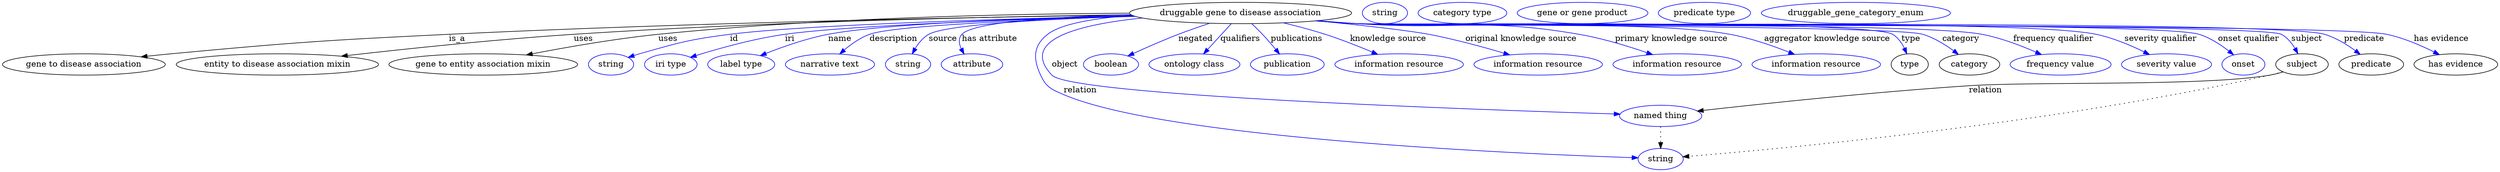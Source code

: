 digraph {
	graph [bb="0,0,3428.8,283"];
	node [label="\N"];
	"druggable gene to disease association"	[height=0.5,
		label="druggable gene to disease association",
		pos="1698.9,265",
		width=3.9899];
	"gene to disease association"	[height=0.5,
		pos="105.94,178",
		width=2.9428];
	"druggable gene to disease association" -> "gene to disease association"	[label=is_a,
		lp="606.94,221.5",
		pos="e,181.02,190.75 1556.9,262.04 1346.8,258.55 940.66,249.62 595.94,229 428.93,219.01 387.1,215.58 220.94,196 211.24,194.86 201.11,\
193.54 191.04,192.15"];
	"entity to disease association mixin"	[height=0.5,
		pos="362.94,178",
		width=3.683];
	"druggable gene to disease association" -> "entity to disease association mixin"	[label=uses,
		lp="777.94,221.5",
		pos="e,448.41,191.77 1556.5,262.46 1373.3,259.6 1045.5,251.54 765.94,229 660.47,220.49 540.16,204.78 458.65,193.23"];
	"gene to entity association mixin"	[height=0.5,
		pos="637.94,178",
		width=3.4483];
	"druggable gene to disease association" -> "gene to entity association mixin"	[label=uses,
		lp="892.94,221.5",
		pos="e,696.92,193.9 1555,264.79 1391.2,264.08 1115.8,258 880.94,229 821.55,221.67 755.06,207.57 706.66,196.21"];
	id	[color=blue,
		height=0.5,
		label=string,
		pos="810.94,178",
		width=0.84854];
	"druggable gene to disease association" -> id	[color=blue,
		label=id,
		lp="986.44,221.5",
		pos="e,834.4,189.68 1559.7,260.52 1383.1,255.53 1088.6,245.13 980.94,229 921.99,220.17 907.43,215.05 850.94,196 848.56,195.2 846.13,194.32 \
843.69,193.39",
		style=solid];
	iri	[color=blue,
		height=0.5,
		label="iri type",
		pos="895.94,178",
		width=1.011];
	"druggable gene to disease association" -> iri	[color=blue,
		label=iri,
		lp="1065.4,221.5",
		pos="e,923.38,189.88 1560.6,260 1402,254.78 1151.9,244.46 1058.9,229 1014.6,221.63 965.55,205.42 932.94,193.45",
		style=solid];
	name	[color=blue,
		height=0.5,
		label="label type",
		pos="995.94,178",
		width=1.2638];
	"druggable gene to disease association" -> name	[color=blue,
		label=name,
		lp="1136.4,221.5",
		pos="e,1022.9,192.74 1559.5,260.66 1415.6,256.31 1201.3,247.02 1120.9,229 1089.9,222.05 1056.6,208.38 1032.2,197.09",
		style=solid];
	description	[color=blue,
		height=0.5,
		label="narrative text",
		pos="1116.9,178",
		width=1.6068];
	"druggable gene to disease association" -> description	[color=blue,
		label=description,
		lp="1210.4,221.5",
		pos="e,1132,195.41 1555.5,263.82 1426,261.93 1246,254.56 1179.9,229 1165,223.2 1150.7,212.52 1139.6,202.5",
		style=solid];
	source	[color=blue,
		height=0.5,
		label=string,
		pos="1222.9,178",
		width=0.84854];
	"druggable gene to disease association" -> source	[color=blue,
		label=source,
		lp="1278.9,221.5",
		pos="e,1230.8,195.5 1564,258.75 1445.2,253.23 1287.1,243.33 1260.9,229 1250.6,223.37 1242.3,213.64 1236.1,204.25",
		style=solid];
	"has attribute"	[color=blue,
		height=0.5,
		label=attribute,
		pos="1311.9,178",
		width=1.1193];
	"druggable gene to disease association" -> "has attribute"	[color=blue,
		label="has attribute",
		lp="1339.4,221.5",
		pos="e,1303.9,195.88 1559.4,260.63 1453.5,256.59 1323.2,247.83 1305.9,229 1300.2,222.76 1299.7,214.11 1301.2,205.74",
		style=solid];
	object	[color=blue,
		height=0.5,
		label="named thing",
		pos="2268.9,91",
		width=1.5346];
	"druggable gene to disease association" -> object	[color=blue,
		label=object,
		lp="1451.9,178",
		pos="e,2213.5,92.273 1583,254.31 1490.2,242.26 1383.4,215.96 1434.9,160 1486.7,103.88 2015.5,94.075 2203.2,92.362",
		style=solid];
	relation	[color=blue,
		height=0.5,
		label=string,
		pos="2268.9,18",
		width=0.84854];
	"druggable gene to disease association" -> relation	[color=blue,
		label=relation,
		lp="1448.9,134.5",
		pos="e,2238.2,18.646 1567,257.8 1512.4,252.96 1456.7,244.34 1434.9,229 1397.8,202.84 1393.2,156.35 1427.9,127 1550.7,23.129 2076.6,17.893 \
2228,18.587",
		style=solid];
	negated	[color=blue,
		height=0.5,
		label=boolean,
		pos="1515.9,178",
		width=1.0652];
	"druggable gene to disease association" -> negated	[color=blue,
		label=negated,
		lp="1637.4,221.5",
		pos="e,1540.8,191.99 1658.6,247.61 1645,241.9 1629.7,235.34 1615.9,229 1593.7,218.75 1569,206.44 1549.8,196.6",
		style=solid];
	qualifiers	[color=blue,
		height=0.5,
		label="ontology class",
		pos="1633.9,178",
		width=1.7151];
	"druggable gene to disease association" -> qualifiers	[color=blue,
		label=qualifiers,
		lp="1696.4,221.5",
		pos="e,1646.9,195.89 1685.8,246.8 1676.4,234.51 1663.6,217.77 1653.1,204.01",
		style=solid];
	publications	[color=blue,
		height=0.5,
		label=publication,
		pos="1763.9,178",
		width=1.3902];
	"druggable gene to disease association" -> publications	[color=blue,
		label=publications,
		lp="1770.4,221.5",
		pos="e,1751.3,195.69 1712.1,246.93 1716.5,241.23 1721.5,234.85 1725.9,229 1732.2,220.78 1739.1,211.77 1745.2,203.7",
		style=solid];
	"knowledge source"	[color=blue,
		height=0.5,
		label="information resource",
		pos="1916.9,178",
		width=2.3651];
	"druggable gene to disease association" -> "knowledge source"	[color=blue,
		label="knowledge source",
		lp="1891.4,221.5",
		pos="e,1884.9,194.9 1752.3,248.26 1770.2,242.62 1790.1,235.94 1807.9,229 1830.7,220.15 1855.5,208.9 1875.7,199.32",
		style=solid];
	"original knowledge source"	[color=blue,
		height=0.5,
		label="information resource",
		pos="2104.9,178",
		width=2.3651];
	"druggable gene to disease association" -> "original knowledge source"	[color=blue,
		label="original knowledge source",
		lp="2071.4,221.5",
		pos="e,2064,193.81 1804.7,252.76 1848.4,247.13 1899.4,239.29 1944.9,229 1982.1,220.61 2023.1,207.74 2054.2,197.15",
		style=solid];
	"primary knowledge source"	[color=blue,
		height=0.5,
		label="information resource",
		pos="2292.9,178",
		width=2.3651];
	"druggable gene to disease association" -> "primary knowledge source"	[color=blue,
		label="primary knowledge source",
		lp="2273.9,221.5",
		pos="e,2257,194.44 1799,252.07 1816.3,250.22 1834.1,248.45 1850.9,247 1982.7,235.65 2018.2,254.79 2147.9,229 2182.2,222.19 2219.3,209.25 \
2247.5,198.24",
		style=solid];
	"aggregator knowledge source"	[color=blue,
		height=0.5,
		label="information resource",
		pos="2480.9,178",
		width=2.3651];
	"druggable gene to disease association" -> "aggregator knowledge source"	[color=blue,
		label="aggregator knowledge source",
		lp="2482.9,221.5",
		pos="e,2449,194.72 1797.8,251.85 1815.5,249.99 1833.7,248.27 1850.9,247 1961.8,238.82 2242,251.26 2350.9,229 2381.7,222.71 2414.7,209.93 \
2439.8,198.86",
		style=solid];
	type	[height=0.5,
		pos="2610.9,178",
		width=0.75];
	"druggable gene to disease association" -> type	[color=blue,
		label=type,
		lp="2597.9,221.5",
		pos="e,2601.7,195.29 1796.9,251.78 1814.9,249.9 1833.5,248.2 1850.9,247 1890.6,244.29 2530.9,245.85 2566.9,229 2578.6,223.55 2588.5,213.38 \
2595.8,203.62",
		style=solid];
	category	[height=0.5,
		pos="2696.9,178",
		width=1.1374];
	"druggable gene to disease association" -> category	[color=blue,
		label=category,
		lp="2671.4,221.5",
		pos="e,2678.2,194.24 1796.9,251.76 1814.9,249.88 1833.5,248.18 1850.9,247 1935.5,241.28 2532.5,252.67 2613.9,229 2634.1,223.15 2654.3,\
211.16 2669.7,200.38",
		style=solid];
	"frequency qualifier"	[color=blue,
		height=0.5,
		label="frequency value",
		pos="2823.9,178",
		width=1.8776];
	"druggable gene to disease association" -> "frequency qualifier"	[color=blue,
		label="frequency qualifier",
		lp="2800.4,221.5",
		pos="e,2794.6,194.26 1796.5,251.77 1814.6,249.88 1833.3,248.17 1850.9,247 1945,240.76 2606.6,247.8 2698.9,229 2729.1,222.87 2761.2,209.83 \
2785.4,198.61",
		style=solid];
	"severity qualifier"	[color=blue,
		height=0.5,
		label="severity value",
		pos="2968.9,178",
		width=1.661];
	"druggable gene to disease association" -> "severity qualifier"	[color=blue,
		label="severity qualifier",
		lp="2946.9,221.5",
		pos="e,2942.6,194.29 1796.5,251.72 1814.6,249.84 1833.3,248.14 1850.9,247 1962.4,239.79 2746.9,253.07 2855.9,229 2883.1,223 2911.8,210.23 \
2933.5,199.1",
		style=solid];
	"onset qualifier"	[color=blue,
		height=0.5,
		label=onset,
		pos="3075.9,178",
		width=0.81243];
	"druggable gene to disease association" -> "onset qualifier"	[color=blue,
		label="onset qualifier",
		lp="3068.9,221.5",
		pos="e,3059.7,193.08 1796.1,251.73 1814.3,249.83 1833.2,248.13 1850.9,247 1914.5,242.96 2935.9,247.21 2996.9,229 3017,223.03 3036.8,210.42 \
3051.6,199.35",
		style=solid];
	subject	[height=0.5,
		pos="3158.9,178",
		width=0.99297];
	"druggable gene to disease association" -> subject	[color=blue,
		label=subject,
		lp="3153.4,221.5",
		pos="e,3148.8,195.36 1796.1,251.71 1814.3,249.81 1833.2,248.12 1850.9,247 1920.9,242.6 3047.8,257.27 3111.9,229 3124.2,223.59 3134.8,\
213.28 3142.8,203.42",
		style=solid];
	predicate	[height=0.5,
		pos="3255.9,178",
		width=1.1916];
	"druggable gene to disease association" -> predicate	[color=blue,
		label=predicate,
		lp="3234.9,221.5",
		pos="e,3237.9,194.53 1796.1,251.7 1814.3,249.8 1833.2,248.11 1850.9,247 1924.5,242.4 3106.3,249.99 3176.9,229 3196.2,223.28 3215.3,211.41 \
3229.9,200.67",
		style=solid];
	"has evidence"	[height=0.5,
		pos="3372.9,178",
		width=1.5526];
	"druggable gene to disease association" -> "has evidence"	[color=blue,
		label="has evidence",
		lp="3341.9,221.5",
		pos="e,3347.6,194.33 1796.1,251.69 1814.3,249.79 1833.2,248.1 1850.9,247 1929.3,242.13 3187.4,246.24 3263.9,229 3290.3,223.07 3318,210.3 \
3338.8,199.15",
		style=solid];
	object -> relation	[pos="e,2268.9,36.029 2268.9,72.813 2268.9,64.789 2268.9,55.047 2268.9,46.069",
		style=dotted];
	association_type	[color=blue,
		height=0.5,
		label=string,
		pos="1890.9,265",
		width=0.84854];
	association_category	[color=blue,
		height=0.5,
		label="category type",
		pos="1997.9,265",
		width=1.6249];
	subject -> object	[label=relation,
		lp="2719.9,134.5",
		pos="e,2318.8,98.988 3132.7,165.5 3126.7,163.29 3120.2,161.28 3113.9,160 3023.5,141.46 2791,149.34 2698.9,142 2566.4,131.44 2411.8,111.6 \
2328.8,100.35"];
	subject -> relation	[pos="e,2299,21.858 3132.1,165.88 3126.2,163.71 3119.9,161.61 3113.9,160 2810.1,78.105 2431.3,35.265 2309,22.865",
		style=dotted];
	"druggable gene to disease association_subject"	[color=blue,
		height=0.5,
		label="gene or gene product",
		pos="2159.9,265",
		width=2.3651];
	"druggable gene to disease association_predicate"	[color=blue,
		height=0.5,
		label="predicate type",
		pos="2323.9,265",
		width=1.679];
	"druggable gene to disease association_has evidence"	[color=blue,
		height=0.5,
		label=druggable_gene_category_enum,
		pos="2528.9,265",
		width=3.5025];
}
